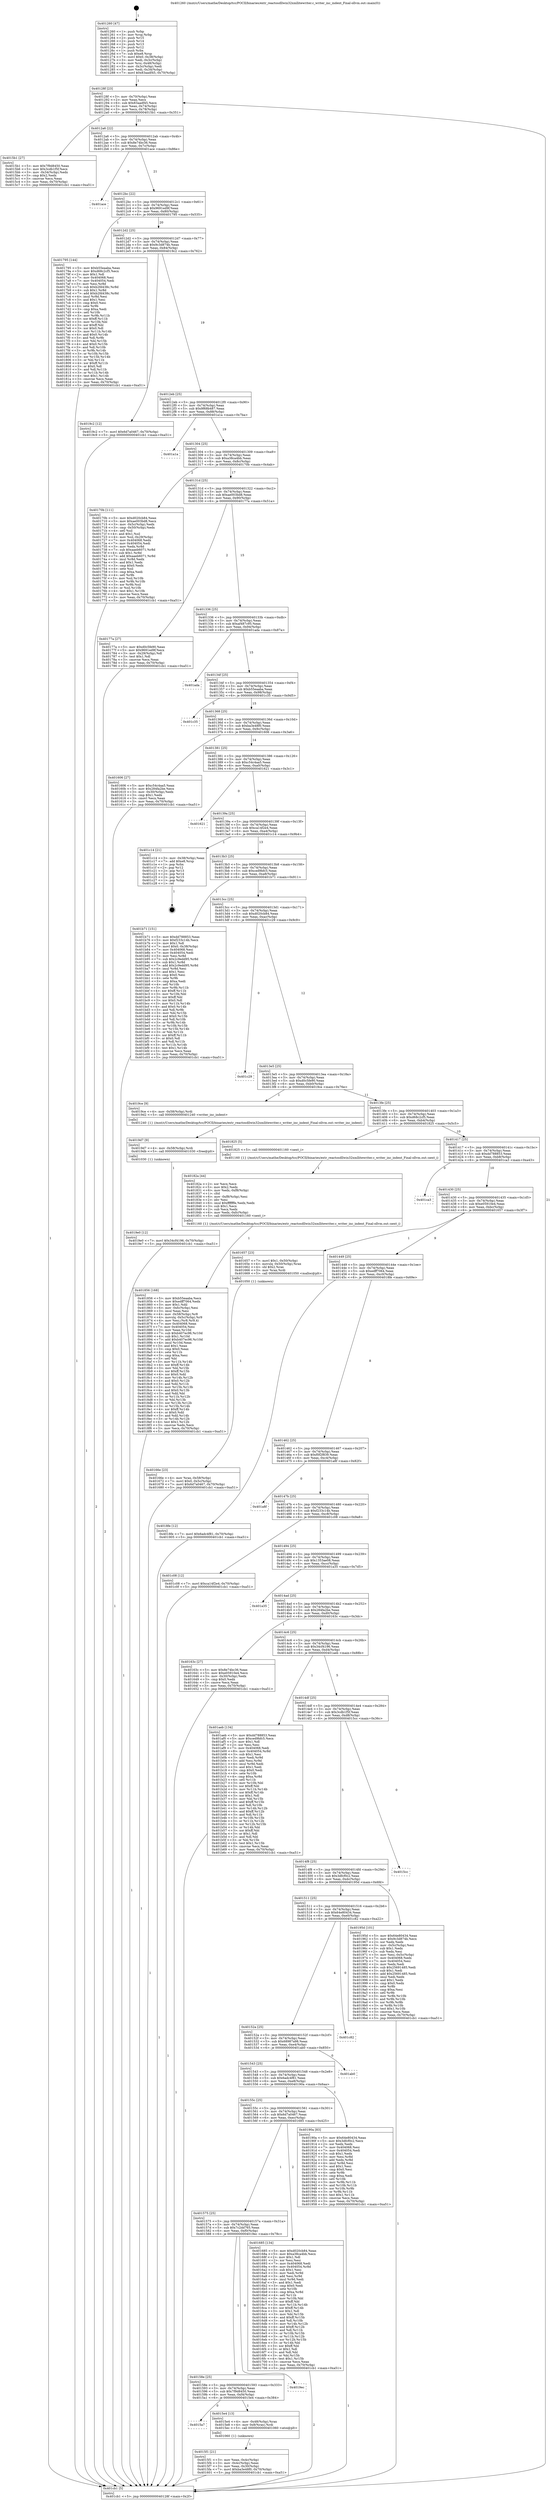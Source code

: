 digraph "0x401260" {
  label = "0x401260 (/mnt/c/Users/mathe/Desktop/tcc/POCII/binaries/extr_reactosdllwin32xmllitewriter.c_writer_inc_indent_Final-ollvm.out::main(0))"
  labelloc = "t"
  node[shape=record]

  Entry [label="",width=0.3,height=0.3,shape=circle,fillcolor=black,style=filled]
  "0x40128f" [label="{
     0x40128f [23]\l
     | [instrs]\l
     &nbsp;&nbsp;0x40128f \<+3\>: mov -0x70(%rbp),%eax\l
     &nbsp;&nbsp;0x401292 \<+2\>: mov %eax,%ecx\l
     &nbsp;&nbsp;0x401294 \<+6\>: sub $0x83aadf45,%ecx\l
     &nbsp;&nbsp;0x40129a \<+3\>: mov %eax,-0x74(%rbp)\l
     &nbsp;&nbsp;0x40129d \<+3\>: mov %ecx,-0x78(%rbp)\l
     &nbsp;&nbsp;0x4012a0 \<+6\>: je 00000000004015b1 \<main+0x351\>\l
  }"]
  "0x4015b1" [label="{
     0x4015b1 [27]\l
     | [instrs]\l
     &nbsp;&nbsp;0x4015b1 \<+5\>: mov $0x7f9d8450,%eax\l
     &nbsp;&nbsp;0x4015b6 \<+5\>: mov $0x3cdb1f5f,%ecx\l
     &nbsp;&nbsp;0x4015bb \<+3\>: mov -0x34(%rbp),%edx\l
     &nbsp;&nbsp;0x4015be \<+3\>: cmp $0x2,%edx\l
     &nbsp;&nbsp;0x4015c1 \<+3\>: cmovne %ecx,%eax\l
     &nbsp;&nbsp;0x4015c4 \<+3\>: mov %eax,-0x70(%rbp)\l
     &nbsp;&nbsp;0x4015c7 \<+5\>: jmp 0000000000401cb1 \<main+0xa51\>\l
  }"]
  "0x4012a6" [label="{
     0x4012a6 [22]\l
     | [instrs]\l
     &nbsp;&nbsp;0x4012a6 \<+5\>: jmp 00000000004012ab \<main+0x4b\>\l
     &nbsp;&nbsp;0x4012ab \<+3\>: mov -0x74(%rbp),%eax\l
     &nbsp;&nbsp;0x4012ae \<+5\>: sub $0x8e74bc36,%eax\l
     &nbsp;&nbsp;0x4012b3 \<+3\>: mov %eax,-0x7c(%rbp)\l
     &nbsp;&nbsp;0x4012b6 \<+6\>: je 0000000000401ace \<main+0x86e\>\l
  }"]
  "0x401cb1" [label="{
     0x401cb1 [5]\l
     | [instrs]\l
     &nbsp;&nbsp;0x401cb1 \<+5\>: jmp 000000000040128f \<main+0x2f\>\l
  }"]
  "0x401260" [label="{
     0x401260 [47]\l
     | [instrs]\l
     &nbsp;&nbsp;0x401260 \<+1\>: push %rbp\l
     &nbsp;&nbsp;0x401261 \<+3\>: mov %rsp,%rbp\l
     &nbsp;&nbsp;0x401264 \<+2\>: push %r15\l
     &nbsp;&nbsp;0x401266 \<+2\>: push %r14\l
     &nbsp;&nbsp;0x401268 \<+2\>: push %r13\l
     &nbsp;&nbsp;0x40126a \<+2\>: push %r12\l
     &nbsp;&nbsp;0x40126c \<+1\>: push %rbx\l
     &nbsp;&nbsp;0x40126d \<+7\>: sub $0xe8,%rsp\l
     &nbsp;&nbsp;0x401274 \<+7\>: movl $0x0,-0x38(%rbp)\l
     &nbsp;&nbsp;0x40127b \<+3\>: mov %edi,-0x3c(%rbp)\l
     &nbsp;&nbsp;0x40127e \<+4\>: mov %rsi,-0x48(%rbp)\l
     &nbsp;&nbsp;0x401282 \<+3\>: mov -0x3c(%rbp),%edi\l
     &nbsp;&nbsp;0x401285 \<+3\>: mov %edi,-0x34(%rbp)\l
     &nbsp;&nbsp;0x401288 \<+7\>: movl $0x83aadf45,-0x70(%rbp)\l
  }"]
  Exit [label="",width=0.3,height=0.3,shape=circle,fillcolor=black,style=filled,peripheries=2]
  "0x401ace" [label="{
     0x401ace\l
  }", style=dashed]
  "0x4012bc" [label="{
     0x4012bc [22]\l
     | [instrs]\l
     &nbsp;&nbsp;0x4012bc \<+5\>: jmp 00000000004012c1 \<main+0x61\>\l
     &nbsp;&nbsp;0x4012c1 \<+3\>: mov -0x74(%rbp),%eax\l
     &nbsp;&nbsp;0x4012c4 \<+5\>: sub $0x9691ed9f,%eax\l
     &nbsp;&nbsp;0x4012c9 \<+3\>: mov %eax,-0x80(%rbp)\l
     &nbsp;&nbsp;0x4012cc \<+6\>: je 0000000000401795 \<main+0x535\>\l
  }"]
  "0x4019e0" [label="{
     0x4019e0 [12]\l
     | [instrs]\l
     &nbsp;&nbsp;0x4019e0 \<+7\>: movl $0x34cf4196,-0x70(%rbp)\l
     &nbsp;&nbsp;0x4019e7 \<+5\>: jmp 0000000000401cb1 \<main+0xa51\>\l
  }"]
  "0x401795" [label="{
     0x401795 [144]\l
     | [instrs]\l
     &nbsp;&nbsp;0x401795 \<+5\>: mov $0xb55eaaba,%eax\l
     &nbsp;&nbsp;0x40179a \<+5\>: mov $0xd68c2cf5,%ecx\l
     &nbsp;&nbsp;0x40179f \<+2\>: mov $0x1,%dl\l
     &nbsp;&nbsp;0x4017a1 \<+7\>: mov 0x404068,%esi\l
     &nbsp;&nbsp;0x4017a8 \<+7\>: mov 0x404054,%edi\l
     &nbsp;&nbsp;0x4017af \<+3\>: mov %esi,%r8d\l
     &nbsp;&nbsp;0x4017b2 \<+7\>: sub $0xb2fd438c,%r8d\l
     &nbsp;&nbsp;0x4017b9 \<+4\>: sub $0x1,%r8d\l
     &nbsp;&nbsp;0x4017bd \<+7\>: add $0xb2fd438c,%r8d\l
     &nbsp;&nbsp;0x4017c4 \<+4\>: imul %r8d,%esi\l
     &nbsp;&nbsp;0x4017c8 \<+3\>: and $0x1,%esi\l
     &nbsp;&nbsp;0x4017cb \<+3\>: cmp $0x0,%esi\l
     &nbsp;&nbsp;0x4017ce \<+4\>: sete %r9b\l
     &nbsp;&nbsp;0x4017d2 \<+3\>: cmp $0xa,%edi\l
     &nbsp;&nbsp;0x4017d5 \<+4\>: setl %r10b\l
     &nbsp;&nbsp;0x4017d9 \<+3\>: mov %r9b,%r11b\l
     &nbsp;&nbsp;0x4017dc \<+4\>: xor $0xff,%r11b\l
     &nbsp;&nbsp;0x4017e0 \<+3\>: mov %r10b,%bl\l
     &nbsp;&nbsp;0x4017e3 \<+3\>: xor $0xff,%bl\l
     &nbsp;&nbsp;0x4017e6 \<+3\>: xor $0x0,%dl\l
     &nbsp;&nbsp;0x4017e9 \<+3\>: mov %r11b,%r14b\l
     &nbsp;&nbsp;0x4017ec \<+4\>: and $0x0,%r14b\l
     &nbsp;&nbsp;0x4017f0 \<+3\>: and %dl,%r9b\l
     &nbsp;&nbsp;0x4017f3 \<+3\>: mov %bl,%r15b\l
     &nbsp;&nbsp;0x4017f6 \<+4\>: and $0x0,%r15b\l
     &nbsp;&nbsp;0x4017fa \<+3\>: and %dl,%r10b\l
     &nbsp;&nbsp;0x4017fd \<+3\>: or %r9b,%r14b\l
     &nbsp;&nbsp;0x401800 \<+3\>: or %r10b,%r15b\l
     &nbsp;&nbsp;0x401803 \<+3\>: xor %r15b,%r14b\l
     &nbsp;&nbsp;0x401806 \<+3\>: or %bl,%r11b\l
     &nbsp;&nbsp;0x401809 \<+4\>: xor $0xff,%r11b\l
     &nbsp;&nbsp;0x40180d \<+3\>: or $0x0,%dl\l
     &nbsp;&nbsp;0x401810 \<+3\>: and %dl,%r11b\l
     &nbsp;&nbsp;0x401813 \<+3\>: or %r11b,%r14b\l
     &nbsp;&nbsp;0x401816 \<+4\>: test $0x1,%r14b\l
     &nbsp;&nbsp;0x40181a \<+3\>: cmovne %ecx,%eax\l
     &nbsp;&nbsp;0x40181d \<+3\>: mov %eax,-0x70(%rbp)\l
     &nbsp;&nbsp;0x401820 \<+5\>: jmp 0000000000401cb1 \<main+0xa51\>\l
  }"]
  "0x4012d2" [label="{
     0x4012d2 [25]\l
     | [instrs]\l
     &nbsp;&nbsp;0x4012d2 \<+5\>: jmp 00000000004012d7 \<main+0x77\>\l
     &nbsp;&nbsp;0x4012d7 \<+3\>: mov -0x74(%rbp),%eax\l
     &nbsp;&nbsp;0x4012da \<+5\>: sub $0x9c3d874b,%eax\l
     &nbsp;&nbsp;0x4012df \<+6\>: mov %eax,-0x84(%rbp)\l
     &nbsp;&nbsp;0x4012e5 \<+6\>: je 00000000004019c2 \<main+0x762\>\l
  }"]
  "0x4019d7" [label="{
     0x4019d7 [9]\l
     | [instrs]\l
     &nbsp;&nbsp;0x4019d7 \<+4\>: mov -0x58(%rbp),%rdi\l
     &nbsp;&nbsp;0x4019db \<+5\>: call 0000000000401030 \<free@plt\>\l
     | [calls]\l
     &nbsp;&nbsp;0x401030 \{1\} (unknown)\l
  }"]
  "0x4019c2" [label="{
     0x4019c2 [12]\l
     | [instrs]\l
     &nbsp;&nbsp;0x4019c2 \<+7\>: movl $0x6d7a0467,-0x70(%rbp)\l
     &nbsp;&nbsp;0x4019c9 \<+5\>: jmp 0000000000401cb1 \<main+0xa51\>\l
  }"]
  "0x4012eb" [label="{
     0x4012eb [25]\l
     | [instrs]\l
     &nbsp;&nbsp;0x4012eb \<+5\>: jmp 00000000004012f0 \<main+0x90\>\l
     &nbsp;&nbsp;0x4012f0 \<+3\>: mov -0x74(%rbp),%eax\l
     &nbsp;&nbsp;0x4012f3 \<+5\>: sub $0x9f68b487,%eax\l
     &nbsp;&nbsp;0x4012f8 \<+6\>: mov %eax,-0x88(%rbp)\l
     &nbsp;&nbsp;0x4012fe \<+6\>: je 0000000000401a1a \<main+0x7ba\>\l
  }"]
  "0x401856" [label="{
     0x401856 [168]\l
     | [instrs]\l
     &nbsp;&nbsp;0x401856 \<+5\>: mov $0xb55eaaba,%ecx\l
     &nbsp;&nbsp;0x40185b \<+5\>: mov $0xedff7064,%edx\l
     &nbsp;&nbsp;0x401860 \<+3\>: mov $0x1,%dil\l
     &nbsp;&nbsp;0x401863 \<+6\>: mov -0xfc(%rbp),%esi\l
     &nbsp;&nbsp;0x401869 \<+3\>: imul %eax,%esi\l
     &nbsp;&nbsp;0x40186c \<+4\>: mov -0x58(%rbp),%r8\l
     &nbsp;&nbsp;0x401870 \<+4\>: movslq -0x5c(%rbp),%r9\l
     &nbsp;&nbsp;0x401874 \<+4\>: mov %esi,(%r8,%r9,4)\l
     &nbsp;&nbsp;0x401878 \<+7\>: mov 0x404068,%eax\l
     &nbsp;&nbsp;0x40187f \<+7\>: mov 0x404054,%esi\l
     &nbsp;&nbsp;0x401886 \<+3\>: mov %eax,%r10d\l
     &nbsp;&nbsp;0x401889 \<+7\>: sub $0xb407ec96,%r10d\l
     &nbsp;&nbsp;0x401890 \<+4\>: sub $0x1,%r10d\l
     &nbsp;&nbsp;0x401894 \<+7\>: add $0xb407ec96,%r10d\l
     &nbsp;&nbsp;0x40189b \<+4\>: imul %r10d,%eax\l
     &nbsp;&nbsp;0x40189f \<+3\>: and $0x1,%eax\l
     &nbsp;&nbsp;0x4018a2 \<+3\>: cmp $0x0,%eax\l
     &nbsp;&nbsp;0x4018a5 \<+4\>: sete %r11b\l
     &nbsp;&nbsp;0x4018a9 \<+3\>: cmp $0xa,%esi\l
     &nbsp;&nbsp;0x4018ac \<+3\>: setl %bl\l
     &nbsp;&nbsp;0x4018af \<+3\>: mov %r11b,%r14b\l
     &nbsp;&nbsp;0x4018b2 \<+4\>: xor $0xff,%r14b\l
     &nbsp;&nbsp;0x4018b6 \<+3\>: mov %bl,%r15b\l
     &nbsp;&nbsp;0x4018b9 \<+4\>: xor $0xff,%r15b\l
     &nbsp;&nbsp;0x4018bd \<+4\>: xor $0x0,%dil\l
     &nbsp;&nbsp;0x4018c1 \<+3\>: mov %r14b,%r12b\l
     &nbsp;&nbsp;0x4018c4 \<+4\>: and $0x0,%r12b\l
     &nbsp;&nbsp;0x4018c8 \<+3\>: and %dil,%r11b\l
     &nbsp;&nbsp;0x4018cb \<+3\>: mov %r15b,%r13b\l
     &nbsp;&nbsp;0x4018ce \<+4\>: and $0x0,%r13b\l
     &nbsp;&nbsp;0x4018d2 \<+3\>: and %dil,%bl\l
     &nbsp;&nbsp;0x4018d5 \<+3\>: or %r11b,%r12b\l
     &nbsp;&nbsp;0x4018d8 \<+3\>: or %bl,%r13b\l
     &nbsp;&nbsp;0x4018db \<+3\>: xor %r13b,%r12b\l
     &nbsp;&nbsp;0x4018de \<+3\>: or %r15b,%r14b\l
     &nbsp;&nbsp;0x4018e1 \<+4\>: xor $0xff,%r14b\l
     &nbsp;&nbsp;0x4018e5 \<+4\>: or $0x0,%dil\l
     &nbsp;&nbsp;0x4018e9 \<+3\>: and %dil,%r14b\l
     &nbsp;&nbsp;0x4018ec \<+3\>: or %r14b,%r12b\l
     &nbsp;&nbsp;0x4018ef \<+4\>: test $0x1,%r12b\l
     &nbsp;&nbsp;0x4018f3 \<+3\>: cmovne %edx,%ecx\l
     &nbsp;&nbsp;0x4018f6 \<+3\>: mov %ecx,-0x70(%rbp)\l
     &nbsp;&nbsp;0x4018f9 \<+5\>: jmp 0000000000401cb1 \<main+0xa51\>\l
  }"]
  "0x401a1a" [label="{
     0x401a1a\l
  }", style=dashed]
  "0x401304" [label="{
     0x401304 [25]\l
     | [instrs]\l
     &nbsp;&nbsp;0x401304 \<+5\>: jmp 0000000000401309 \<main+0xa9\>\l
     &nbsp;&nbsp;0x401309 \<+3\>: mov -0x74(%rbp),%eax\l
     &nbsp;&nbsp;0x40130c \<+5\>: sub $0xa38ca4bb,%eax\l
     &nbsp;&nbsp;0x401311 \<+6\>: mov %eax,-0x8c(%rbp)\l
     &nbsp;&nbsp;0x401317 \<+6\>: je 000000000040170b \<main+0x4ab\>\l
  }"]
  "0x40182a" [label="{
     0x40182a [44]\l
     | [instrs]\l
     &nbsp;&nbsp;0x40182a \<+2\>: xor %ecx,%ecx\l
     &nbsp;&nbsp;0x40182c \<+5\>: mov $0x2,%edx\l
     &nbsp;&nbsp;0x401831 \<+6\>: mov %edx,-0xf8(%rbp)\l
     &nbsp;&nbsp;0x401837 \<+1\>: cltd\l
     &nbsp;&nbsp;0x401838 \<+6\>: mov -0xf8(%rbp),%esi\l
     &nbsp;&nbsp;0x40183e \<+2\>: idiv %esi\l
     &nbsp;&nbsp;0x401840 \<+6\>: imul $0xfffffffe,%edx,%edx\l
     &nbsp;&nbsp;0x401846 \<+3\>: sub $0x1,%ecx\l
     &nbsp;&nbsp;0x401849 \<+2\>: sub %ecx,%edx\l
     &nbsp;&nbsp;0x40184b \<+6\>: mov %edx,-0xfc(%rbp)\l
     &nbsp;&nbsp;0x401851 \<+5\>: call 0000000000401160 \<next_i\>\l
     | [calls]\l
     &nbsp;&nbsp;0x401160 \{1\} (/mnt/c/Users/mathe/Desktop/tcc/POCII/binaries/extr_reactosdllwin32xmllitewriter.c_writer_inc_indent_Final-ollvm.out::next_i)\l
  }"]
  "0x40170b" [label="{
     0x40170b [111]\l
     | [instrs]\l
     &nbsp;&nbsp;0x40170b \<+5\>: mov $0xd020cb84,%eax\l
     &nbsp;&nbsp;0x401710 \<+5\>: mov $0xae003bd8,%ecx\l
     &nbsp;&nbsp;0x401715 \<+3\>: mov -0x5c(%rbp),%edx\l
     &nbsp;&nbsp;0x401718 \<+3\>: cmp -0x50(%rbp),%edx\l
     &nbsp;&nbsp;0x40171b \<+4\>: setl %sil\l
     &nbsp;&nbsp;0x40171f \<+4\>: and $0x1,%sil\l
     &nbsp;&nbsp;0x401723 \<+4\>: mov %sil,-0x29(%rbp)\l
     &nbsp;&nbsp;0x401727 \<+7\>: mov 0x404068,%edx\l
     &nbsp;&nbsp;0x40172e \<+7\>: mov 0x404054,%edi\l
     &nbsp;&nbsp;0x401735 \<+3\>: mov %edx,%r8d\l
     &nbsp;&nbsp;0x401738 \<+7\>: sub $0xaaeb6071,%r8d\l
     &nbsp;&nbsp;0x40173f \<+4\>: sub $0x1,%r8d\l
     &nbsp;&nbsp;0x401743 \<+7\>: add $0xaaeb6071,%r8d\l
     &nbsp;&nbsp;0x40174a \<+4\>: imul %r8d,%edx\l
     &nbsp;&nbsp;0x40174e \<+3\>: and $0x1,%edx\l
     &nbsp;&nbsp;0x401751 \<+3\>: cmp $0x0,%edx\l
     &nbsp;&nbsp;0x401754 \<+4\>: sete %sil\l
     &nbsp;&nbsp;0x401758 \<+3\>: cmp $0xa,%edi\l
     &nbsp;&nbsp;0x40175b \<+4\>: setl %r9b\l
     &nbsp;&nbsp;0x40175f \<+3\>: mov %sil,%r10b\l
     &nbsp;&nbsp;0x401762 \<+3\>: and %r9b,%r10b\l
     &nbsp;&nbsp;0x401765 \<+3\>: xor %r9b,%sil\l
     &nbsp;&nbsp;0x401768 \<+3\>: or %sil,%r10b\l
     &nbsp;&nbsp;0x40176b \<+4\>: test $0x1,%r10b\l
     &nbsp;&nbsp;0x40176f \<+3\>: cmovne %ecx,%eax\l
     &nbsp;&nbsp;0x401772 \<+3\>: mov %eax,-0x70(%rbp)\l
     &nbsp;&nbsp;0x401775 \<+5\>: jmp 0000000000401cb1 \<main+0xa51\>\l
  }"]
  "0x40131d" [label="{
     0x40131d [25]\l
     | [instrs]\l
     &nbsp;&nbsp;0x40131d \<+5\>: jmp 0000000000401322 \<main+0xc2\>\l
     &nbsp;&nbsp;0x401322 \<+3\>: mov -0x74(%rbp),%eax\l
     &nbsp;&nbsp;0x401325 \<+5\>: sub $0xae003bd8,%eax\l
     &nbsp;&nbsp;0x40132a \<+6\>: mov %eax,-0x90(%rbp)\l
     &nbsp;&nbsp;0x401330 \<+6\>: je 000000000040177a \<main+0x51a\>\l
  }"]
  "0x40166e" [label="{
     0x40166e [23]\l
     | [instrs]\l
     &nbsp;&nbsp;0x40166e \<+4\>: mov %rax,-0x58(%rbp)\l
     &nbsp;&nbsp;0x401672 \<+7\>: movl $0x0,-0x5c(%rbp)\l
     &nbsp;&nbsp;0x401679 \<+7\>: movl $0x6d7a0467,-0x70(%rbp)\l
     &nbsp;&nbsp;0x401680 \<+5\>: jmp 0000000000401cb1 \<main+0xa51\>\l
  }"]
  "0x40177a" [label="{
     0x40177a [27]\l
     | [instrs]\l
     &nbsp;&nbsp;0x40177a \<+5\>: mov $0xd0c5fe90,%eax\l
     &nbsp;&nbsp;0x40177f \<+5\>: mov $0x9691ed9f,%ecx\l
     &nbsp;&nbsp;0x401784 \<+3\>: mov -0x29(%rbp),%dl\l
     &nbsp;&nbsp;0x401787 \<+3\>: test $0x1,%dl\l
     &nbsp;&nbsp;0x40178a \<+3\>: cmovne %ecx,%eax\l
     &nbsp;&nbsp;0x40178d \<+3\>: mov %eax,-0x70(%rbp)\l
     &nbsp;&nbsp;0x401790 \<+5\>: jmp 0000000000401cb1 \<main+0xa51\>\l
  }"]
  "0x401336" [label="{
     0x401336 [25]\l
     | [instrs]\l
     &nbsp;&nbsp;0x401336 \<+5\>: jmp 000000000040133b \<main+0xdb\>\l
     &nbsp;&nbsp;0x40133b \<+3\>: mov -0x74(%rbp),%eax\l
     &nbsp;&nbsp;0x40133e \<+5\>: sub $0xaf487c95,%eax\l
     &nbsp;&nbsp;0x401343 \<+6\>: mov %eax,-0x94(%rbp)\l
     &nbsp;&nbsp;0x401349 \<+6\>: je 0000000000401ada \<main+0x87a\>\l
  }"]
  "0x4015f1" [label="{
     0x4015f1 [21]\l
     | [instrs]\l
     &nbsp;&nbsp;0x4015f1 \<+3\>: mov %eax,-0x4c(%rbp)\l
     &nbsp;&nbsp;0x4015f4 \<+3\>: mov -0x4c(%rbp),%eax\l
     &nbsp;&nbsp;0x4015f7 \<+3\>: mov %eax,-0x30(%rbp)\l
     &nbsp;&nbsp;0x4015fa \<+7\>: movl $0xba3e48f0,-0x70(%rbp)\l
     &nbsp;&nbsp;0x401601 \<+5\>: jmp 0000000000401cb1 \<main+0xa51\>\l
  }"]
  "0x401ada" [label="{
     0x401ada\l
  }", style=dashed]
  "0x40134f" [label="{
     0x40134f [25]\l
     | [instrs]\l
     &nbsp;&nbsp;0x40134f \<+5\>: jmp 0000000000401354 \<main+0xf4\>\l
     &nbsp;&nbsp;0x401354 \<+3\>: mov -0x74(%rbp),%eax\l
     &nbsp;&nbsp;0x401357 \<+5\>: sub $0xb55eaaba,%eax\l
     &nbsp;&nbsp;0x40135c \<+6\>: mov %eax,-0x98(%rbp)\l
     &nbsp;&nbsp;0x401362 \<+6\>: je 0000000000401c35 \<main+0x9d5\>\l
  }"]
  "0x4015a7" [label="{
     0x4015a7\l
  }", style=dashed]
  "0x401c35" [label="{
     0x401c35\l
  }", style=dashed]
  "0x401368" [label="{
     0x401368 [25]\l
     | [instrs]\l
     &nbsp;&nbsp;0x401368 \<+5\>: jmp 000000000040136d \<main+0x10d\>\l
     &nbsp;&nbsp;0x40136d \<+3\>: mov -0x74(%rbp),%eax\l
     &nbsp;&nbsp;0x401370 \<+5\>: sub $0xba3e48f0,%eax\l
     &nbsp;&nbsp;0x401375 \<+6\>: mov %eax,-0x9c(%rbp)\l
     &nbsp;&nbsp;0x40137b \<+6\>: je 0000000000401606 \<main+0x3a6\>\l
  }"]
  "0x4015e4" [label="{
     0x4015e4 [13]\l
     | [instrs]\l
     &nbsp;&nbsp;0x4015e4 \<+4\>: mov -0x48(%rbp),%rax\l
     &nbsp;&nbsp;0x4015e8 \<+4\>: mov 0x8(%rax),%rdi\l
     &nbsp;&nbsp;0x4015ec \<+5\>: call 0000000000401060 \<atoi@plt\>\l
     | [calls]\l
     &nbsp;&nbsp;0x401060 \{1\} (unknown)\l
  }"]
  "0x401606" [label="{
     0x401606 [27]\l
     | [instrs]\l
     &nbsp;&nbsp;0x401606 \<+5\>: mov $0xc54c4aa5,%eax\l
     &nbsp;&nbsp;0x40160b \<+5\>: mov $0x284fa2be,%ecx\l
     &nbsp;&nbsp;0x401610 \<+3\>: mov -0x30(%rbp),%edx\l
     &nbsp;&nbsp;0x401613 \<+3\>: cmp $0x1,%edx\l
     &nbsp;&nbsp;0x401616 \<+3\>: cmovl %ecx,%eax\l
     &nbsp;&nbsp;0x401619 \<+3\>: mov %eax,-0x70(%rbp)\l
     &nbsp;&nbsp;0x40161c \<+5\>: jmp 0000000000401cb1 \<main+0xa51\>\l
  }"]
  "0x401381" [label="{
     0x401381 [25]\l
     | [instrs]\l
     &nbsp;&nbsp;0x401381 \<+5\>: jmp 0000000000401386 \<main+0x126\>\l
     &nbsp;&nbsp;0x401386 \<+3\>: mov -0x74(%rbp),%eax\l
     &nbsp;&nbsp;0x401389 \<+5\>: sub $0xc54c4aa5,%eax\l
     &nbsp;&nbsp;0x40138e \<+6\>: mov %eax,-0xa0(%rbp)\l
     &nbsp;&nbsp;0x401394 \<+6\>: je 0000000000401621 \<main+0x3c1\>\l
  }"]
  "0x40158e" [label="{
     0x40158e [25]\l
     | [instrs]\l
     &nbsp;&nbsp;0x40158e \<+5\>: jmp 0000000000401593 \<main+0x333\>\l
     &nbsp;&nbsp;0x401593 \<+3\>: mov -0x74(%rbp),%eax\l
     &nbsp;&nbsp;0x401596 \<+5\>: sub $0x7f9d8450,%eax\l
     &nbsp;&nbsp;0x40159b \<+6\>: mov %eax,-0xf4(%rbp)\l
     &nbsp;&nbsp;0x4015a1 \<+6\>: je 00000000004015e4 \<main+0x384\>\l
  }"]
  "0x401621" [label="{
     0x401621\l
  }", style=dashed]
  "0x40139a" [label="{
     0x40139a [25]\l
     | [instrs]\l
     &nbsp;&nbsp;0x40139a \<+5\>: jmp 000000000040139f \<main+0x13f\>\l
     &nbsp;&nbsp;0x40139f \<+3\>: mov -0x74(%rbp),%eax\l
     &nbsp;&nbsp;0x4013a2 \<+5\>: sub $0xca14f2e4,%eax\l
     &nbsp;&nbsp;0x4013a7 \<+6\>: mov %eax,-0xa4(%rbp)\l
     &nbsp;&nbsp;0x4013ad \<+6\>: je 0000000000401c14 \<main+0x9b4\>\l
  }"]
  "0x4019ec" [label="{
     0x4019ec\l
  }", style=dashed]
  "0x401c14" [label="{
     0x401c14 [21]\l
     | [instrs]\l
     &nbsp;&nbsp;0x401c14 \<+3\>: mov -0x38(%rbp),%eax\l
     &nbsp;&nbsp;0x401c17 \<+7\>: add $0xe8,%rsp\l
     &nbsp;&nbsp;0x401c1e \<+1\>: pop %rbx\l
     &nbsp;&nbsp;0x401c1f \<+2\>: pop %r12\l
     &nbsp;&nbsp;0x401c21 \<+2\>: pop %r13\l
     &nbsp;&nbsp;0x401c23 \<+2\>: pop %r14\l
     &nbsp;&nbsp;0x401c25 \<+2\>: pop %r15\l
     &nbsp;&nbsp;0x401c27 \<+1\>: pop %rbp\l
     &nbsp;&nbsp;0x401c28 \<+1\>: ret\l
  }"]
  "0x4013b3" [label="{
     0x4013b3 [25]\l
     | [instrs]\l
     &nbsp;&nbsp;0x4013b3 \<+5\>: jmp 00000000004013b8 \<main+0x158\>\l
     &nbsp;&nbsp;0x4013b8 \<+3\>: mov -0x74(%rbp),%eax\l
     &nbsp;&nbsp;0x4013bb \<+5\>: sub $0xced9bfc5,%eax\l
     &nbsp;&nbsp;0x4013c0 \<+6\>: mov %eax,-0xa8(%rbp)\l
     &nbsp;&nbsp;0x4013c6 \<+6\>: je 0000000000401b71 \<main+0x911\>\l
  }"]
  "0x401575" [label="{
     0x401575 [25]\l
     | [instrs]\l
     &nbsp;&nbsp;0x401575 \<+5\>: jmp 000000000040157a \<main+0x31a\>\l
     &nbsp;&nbsp;0x40157a \<+3\>: mov -0x74(%rbp),%eax\l
     &nbsp;&nbsp;0x40157d \<+5\>: sub $0x7c2dd765,%eax\l
     &nbsp;&nbsp;0x401582 \<+6\>: mov %eax,-0xf0(%rbp)\l
     &nbsp;&nbsp;0x401588 \<+6\>: je 00000000004019ec \<main+0x78c\>\l
  }"]
  "0x401b71" [label="{
     0x401b71 [151]\l
     | [instrs]\l
     &nbsp;&nbsp;0x401b71 \<+5\>: mov $0xdd788853,%eax\l
     &nbsp;&nbsp;0x401b76 \<+5\>: mov $0xf233c14b,%ecx\l
     &nbsp;&nbsp;0x401b7b \<+2\>: mov $0x1,%dl\l
     &nbsp;&nbsp;0x401b7d \<+7\>: movl $0x0,-0x38(%rbp)\l
     &nbsp;&nbsp;0x401b84 \<+7\>: mov 0x404068,%esi\l
     &nbsp;&nbsp;0x401b8b \<+7\>: mov 0x404054,%edi\l
     &nbsp;&nbsp;0x401b92 \<+3\>: mov %esi,%r8d\l
     &nbsp;&nbsp;0x401b95 \<+7\>: sub $0x2c9edd95,%r8d\l
     &nbsp;&nbsp;0x401b9c \<+4\>: sub $0x1,%r8d\l
     &nbsp;&nbsp;0x401ba0 \<+7\>: add $0x2c9edd95,%r8d\l
     &nbsp;&nbsp;0x401ba7 \<+4\>: imul %r8d,%esi\l
     &nbsp;&nbsp;0x401bab \<+3\>: and $0x1,%esi\l
     &nbsp;&nbsp;0x401bae \<+3\>: cmp $0x0,%esi\l
     &nbsp;&nbsp;0x401bb1 \<+4\>: sete %r9b\l
     &nbsp;&nbsp;0x401bb5 \<+3\>: cmp $0xa,%edi\l
     &nbsp;&nbsp;0x401bb8 \<+4\>: setl %r10b\l
     &nbsp;&nbsp;0x401bbc \<+3\>: mov %r9b,%r11b\l
     &nbsp;&nbsp;0x401bbf \<+4\>: xor $0xff,%r11b\l
     &nbsp;&nbsp;0x401bc3 \<+3\>: mov %r10b,%bl\l
     &nbsp;&nbsp;0x401bc6 \<+3\>: xor $0xff,%bl\l
     &nbsp;&nbsp;0x401bc9 \<+3\>: xor $0x0,%dl\l
     &nbsp;&nbsp;0x401bcc \<+3\>: mov %r11b,%r14b\l
     &nbsp;&nbsp;0x401bcf \<+4\>: and $0x0,%r14b\l
     &nbsp;&nbsp;0x401bd3 \<+3\>: and %dl,%r9b\l
     &nbsp;&nbsp;0x401bd6 \<+3\>: mov %bl,%r15b\l
     &nbsp;&nbsp;0x401bd9 \<+4\>: and $0x0,%r15b\l
     &nbsp;&nbsp;0x401bdd \<+3\>: and %dl,%r10b\l
     &nbsp;&nbsp;0x401be0 \<+3\>: or %r9b,%r14b\l
     &nbsp;&nbsp;0x401be3 \<+3\>: or %r10b,%r15b\l
     &nbsp;&nbsp;0x401be6 \<+3\>: xor %r15b,%r14b\l
     &nbsp;&nbsp;0x401be9 \<+3\>: or %bl,%r11b\l
     &nbsp;&nbsp;0x401bec \<+4\>: xor $0xff,%r11b\l
     &nbsp;&nbsp;0x401bf0 \<+3\>: or $0x0,%dl\l
     &nbsp;&nbsp;0x401bf3 \<+3\>: and %dl,%r11b\l
     &nbsp;&nbsp;0x401bf6 \<+3\>: or %r11b,%r14b\l
     &nbsp;&nbsp;0x401bf9 \<+4\>: test $0x1,%r14b\l
     &nbsp;&nbsp;0x401bfd \<+3\>: cmovne %ecx,%eax\l
     &nbsp;&nbsp;0x401c00 \<+3\>: mov %eax,-0x70(%rbp)\l
     &nbsp;&nbsp;0x401c03 \<+5\>: jmp 0000000000401cb1 \<main+0xa51\>\l
  }"]
  "0x4013cc" [label="{
     0x4013cc [25]\l
     | [instrs]\l
     &nbsp;&nbsp;0x4013cc \<+5\>: jmp 00000000004013d1 \<main+0x171\>\l
     &nbsp;&nbsp;0x4013d1 \<+3\>: mov -0x74(%rbp),%eax\l
     &nbsp;&nbsp;0x4013d4 \<+5\>: sub $0xd020cb84,%eax\l
     &nbsp;&nbsp;0x4013d9 \<+6\>: mov %eax,-0xac(%rbp)\l
     &nbsp;&nbsp;0x4013df \<+6\>: je 0000000000401c29 \<main+0x9c9\>\l
  }"]
  "0x401685" [label="{
     0x401685 [134]\l
     | [instrs]\l
     &nbsp;&nbsp;0x401685 \<+5\>: mov $0xd020cb84,%eax\l
     &nbsp;&nbsp;0x40168a \<+5\>: mov $0xa38ca4bb,%ecx\l
     &nbsp;&nbsp;0x40168f \<+2\>: mov $0x1,%dl\l
     &nbsp;&nbsp;0x401691 \<+2\>: xor %esi,%esi\l
     &nbsp;&nbsp;0x401693 \<+7\>: mov 0x404068,%edi\l
     &nbsp;&nbsp;0x40169a \<+8\>: mov 0x404054,%r8d\l
     &nbsp;&nbsp;0x4016a2 \<+3\>: sub $0x1,%esi\l
     &nbsp;&nbsp;0x4016a5 \<+3\>: mov %edi,%r9d\l
     &nbsp;&nbsp;0x4016a8 \<+3\>: add %esi,%r9d\l
     &nbsp;&nbsp;0x4016ab \<+4\>: imul %r9d,%edi\l
     &nbsp;&nbsp;0x4016af \<+3\>: and $0x1,%edi\l
     &nbsp;&nbsp;0x4016b2 \<+3\>: cmp $0x0,%edi\l
     &nbsp;&nbsp;0x4016b5 \<+4\>: sete %r10b\l
     &nbsp;&nbsp;0x4016b9 \<+4\>: cmp $0xa,%r8d\l
     &nbsp;&nbsp;0x4016bd \<+4\>: setl %r11b\l
     &nbsp;&nbsp;0x4016c1 \<+3\>: mov %r10b,%bl\l
     &nbsp;&nbsp;0x4016c4 \<+3\>: xor $0xff,%bl\l
     &nbsp;&nbsp;0x4016c7 \<+3\>: mov %r11b,%r14b\l
     &nbsp;&nbsp;0x4016ca \<+4\>: xor $0xff,%r14b\l
     &nbsp;&nbsp;0x4016ce \<+3\>: xor $0x1,%dl\l
     &nbsp;&nbsp;0x4016d1 \<+3\>: mov %bl,%r15b\l
     &nbsp;&nbsp;0x4016d4 \<+4\>: and $0xff,%r15b\l
     &nbsp;&nbsp;0x4016d8 \<+3\>: and %dl,%r10b\l
     &nbsp;&nbsp;0x4016db \<+3\>: mov %r14b,%r12b\l
     &nbsp;&nbsp;0x4016de \<+4\>: and $0xff,%r12b\l
     &nbsp;&nbsp;0x4016e2 \<+3\>: and %dl,%r11b\l
     &nbsp;&nbsp;0x4016e5 \<+3\>: or %r10b,%r15b\l
     &nbsp;&nbsp;0x4016e8 \<+3\>: or %r11b,%r12b\l
     &nbsp;&nbsp;0x4016eb \<+3\>: xor %r12b,%r15b\l
     &nbsp;&nbsp;0x4016ee \<+3\>: or %r14b,%bl\l
     &nbsp;&nbsp;0x4016f1 \<+3\>: xor $0xff,%bl\l
     &nbsp;&nbsp;0x4016f4 \<+3\>: or $0x1,%dl\l
     &nbsp;&nbsp;0x4016f7 \<+2\>: and %dl,%bl\l
     &nbsp;&nbsp;0x4016f9 \<+3\>: or %bl,%r15b\l
     &nbsp;&nbsp;0x4016fc \<+4\>: test $0x1,%r15b\l
     &nbsp;&nbsp;0x401700 \<+3\>: cmovne %ecx,%eax\l
     &nbsp;&nbsp;0x401703 \<+3\>: mov %eax,-0x70(%rbp)\l
     &nbsp;&nbsp;0x401706 \<+5\>: jmp 0000000000401cb1 \<main+0xa51\>\l
  }"]
  "0x401c29" [label="{
     0x401c29\l
  }", style=dashed]
  "0x4013e5" [label="{
     0x4013e5 [25]\l
     | [instrs]\l
     &nbsp;&nbsp;0x4013e5 \<+5\>: jmp 00000000004013ea \<main+0x18a\>\l
     &nbsp;&nbsp;0x4013ea \<+3\>: mov -0x74(%rbp),%eax\l
     &nbsp;&nbsp;0x4013ed \<+5\>: sub $0xd0c5fe90,%eax\l
     &nbsp;&nbsp;0x4013f2 \<+6\>: mov %eax,-0xb0(%rbp)\l
     &nbsp;&nbsp;0x4013f8 \<+6\>: je 00000000004019ce \<main+0x76e\>\l
  }"]
  "0x40155c" [label="{
     0x40155c [25]\l
     | [instrs]\l
     &nbsp;&nbsp;0x40155c \<+5\>: jmp 0000000000401561 \<main+0x301\>\l
     &nbsp;&nbsp;0x401561 \<+3\>: mov -0x74(%rbp),%eax\l
     &nbsp;&nbsp;0x401564 \<+5\>: sub $0x6d7a0467,%eax\l
     &nbsp;&nbsp;0x401569 \<+6\>: mov %eax,-0xec(%rbp)\l
     &nbsp;&nbsp;0x40156f \<+6\>: je 0000000000401685 \<main+0x425\>\l
  }"]
  "0x4019ce" [label="{
     0x4019ce [9]\l
     | [instrs]\l
     &nbsp;&nbsp;0x4019ce \<+4\>: mov -0x58(%rbp),%rdi\l
     &nbsp;&nbsp;0x4019d2 \<+5\>: call 0000000000401240 \<writer_inc_indent\>\l
     | [calls]\l
     &nbsp;&nbsp;0x401240 \{1\} (/mnt/c/Users/mathe/Desktop/tcc/POCII/binaries/extr_reactosdllwin32xmllitewriter.c_writer_inc_indent_Final-ollvm.out::writer_inc_indent)\l
  }"]
  "0x4013fe" [label="{
     0x4013fe [25]\l
     | [instrs]\l
     &nbsp;&nbsp;0x4013fe \<+5\>: jmp 0000000000401403 \<main+0x1a3\>\l
     &nbsp;&nbsp;0x401403 \<+3\>: mov -0x74(%rbp),%eax\l
     &nbsp;&nbsp;0x401406 \<+5\>: sub $0xd68c2cf5,%eax\l
     &nbsp;&nbsp;0x40140b \<+6\>: mov %eax,-0xb4(%rbp)\l
     &nbsp;&nbsp;0x401411 \<+6\>: je 0000000000401825 \<main+0x5c5\>\l
  }"]
  "0x40190a" [label="{
     0x40190a [83]\l
     | [instrs]\l
     &nbsp;&nbsp;0x40190a \<+5\>: mov $0x64e80434,%eax\l
     &nbsp;&nbsp;0x40190f \<+5\>: mov $0x3dfcf0c2,%ecx\l
     &nbsp;&nbsp;0x401914 \<+2\>: xor %edx,%edx\l
     &nbsp;&nbsp;0x401916 \<+7\>: mov 0x404068,%esi\l
     &nbsp;&nbsp;0x40191d \<+7\>: mov 0x404054,%edi\l
     &nbsp;&nbsp;0x401924 \<+3\>: sub $0x1,%edx\l
     &nbsp;&nbsp;0x401927 \<+3\>: mov %esi,%r8d\l
     &nbsp;&nbsp;0x40192a \<+3\>: add %edx,%r8d\l
     &nbsp;&nbsp;0x40192d \<+4\>: imul %r8d,%esi\l
     &nbsp;&nbsp;0x401931 \<+3\>: and $0x1,%esi\l
     &nbsp;&nbsp;0x401934 \<+3\>: cmp $0x0,%esi\l
     &nbsp;&nbsp;0x401937 \<+4\>: sete %r9b\l
     &nbsp;&nbsp;0x40193b \<+3\>: cmp $0xa,%edi\l
     &nbsp;&nbsp;0x40193e \<+4\>: setl %r10b\l
     &nbsp;&nbsp;0x401942 \<+3\>: mov %r9b,%r11b\l
     &nbsp;&nbsp;0x401945 \<+3\>: and %r10b,%r11b\l
     &nbsp;&nbsp;0x401948 \<+3\>: xor %r10b,%r9b\l
     &nbsp;&nbsp;0x40194b \<+3\>: or %r9b,%r11b\l
     &nbsp;&nbsp;0x40194e \<+4\>: test $0x1,%r11b\l
     &nbsp;&nbsp;0x401952 \<+3\>: cmovne %ecx,%eax\l
     &nbsp;&nbsp;0x401955 \<+3\>: mov %eax,-0x70(%rbp)\l
     &nbsp;&nbsp;0x401958 \<+5\>: jmp 0000000000401cb1 \<main+0xa51\>\l
  }"]
  "0x401825" [label="{
     0x401825 [5]\l
     | [instrs]\l
     &nbsp;&nbsp;0x401825 \<+5\>: call 0000000000401160 \<next_i\>\l
     | [calls]\l
     &nbsp;&nbsp;0x401160 \{1\} (/mnt/c/Users/mathe/Desktop/tcc/POCII/binaries/extr_reactosdllwin32xmllitewriter.c_writer_inc_indent_Final-ollvm.out::next_i)\l
  }"]
  "0x401417" [label="{
     0x401417 [25]\l
     | [instrs]\l
     &nbsp;&nbsp;0x401417 \<+5\>: jmp 000000000040141c \<main+0x1bc\>\l
     &nbsp;&nbsp;0x40141c \<+3\>: mov -0x74(%rbp),%eax\l
     &nbsp;&nbsp;0x40141f \<+5\>: sub $0xdd788853,%eax\l
     &nbsp;&nbsp;0x401424 \<+6\>: mov %eax,-0xb8(%rbp)\l
     &nbsp;&nbsp;0x40142a \<+6\>: je 0000000000401ca3 \<main+0xa43\>\l
  }"]
  "0x401543" [label="{
     0x401543 [25]\l
     | [instrs]\l
     &nbsp;&nbsp;0x401543 \<+5\>: jmp 0000000000401548 \<main+0x2e8\>\l
     &nbsp;&nbsp;0x401548 \<+3\>: mov -0x74(%rbp),%eax\l
     &nbsp;&nbsp;0x40154b \<+5\>: sub $0x6adc4f81,%eax\l
     &nbsp;&nbsp;0x401550 \<+6\>: mov %eax,-0xe8(%rbp)\l
     &nbsp;&nbsp;0x401556 \<+6\>: je 000000000040190a \<main+0x6aa\>\l
  }"]
  "0x401ca3" [label="{
     0x401ca3\l
  }", style=dashed]
  "0x401430" [label="{
     0x401430 [25]\l
     | [instrs]\l
     &nbsp;&nbsp;0x401430 \<+5\>: jmp 0000000000401435 \<main+0x1d5\>\l
     &nbsp;&nbsp;0x401435 \<+3\>: mov -0x74(%rbp),%eax\l
     &nbsp;&nbsp;0x401438 \<+5\>: sub $0xe05910e4,%eax\l
     &nbsp;&nbsp;0x40143d \<+6\>: mov %eax,-0xbc(%rbp)\l
     &nbsp;&nbsp;0x401443 \<+6\>: je 0000000000401657 \<main+0x3f7\>\l
  }"]
  "0x401ab0" [label="{
     0x401ab0\l
  }", style=dashed]
  "0x401657" [label="{
     0x401657 [23]\l
     | [instrs]\l
     &nbsp;&nbsp;0x401657 \<+7\>: movl $0x1,-0x50(%rbp)\l
     &nbsp;&nbsp;0x40165e \<+4\>: movslq -0x50(%rbp),%rax\l
     &nbsp;&nbsp;0x401662 \<+4\>: shl $0x2,%rax\l
     &nbsp;&nbsp;0x401666 \<+3\>: mov %rax,%rdi\l
     &nbsp;&nbsp;0x401669 \<+5\>: call 0000000000401050 \<malloc@plt\>\l
     | [calls]\l
     &nbsp;&nbsp;0x401050 \{1\} (unknown)\l
  }"]
  "0x401449" [label="{
     0x401449 [25]\l
     | [instrs]\l
     &nbsp;&nbsp;0x401449 \<+5\>: jmp 000000000040144e \<main+0x1ee\>\l
     &nbsp;&nbsp;0x40144e \<+3\>: mov -0x74(%rbp),%eax\l
     &nbsp;&nbsp;0x401451 \<+5\>: sub $0xedff7064,%eax\l
     &nbsp;&nbsp;0x401456 \<+6\>: mov %eax,-0xc0(%rbp)\l
     &nbsp;&nbsp;0x40145c \<+6\>: je 00000000004018fe \<main+0x69e\>\l
  }"]
  "0x40152a" [label="{
     0x40152a [25]\l
     | [instrs]\l
     &nbsp;&nbsp;0x40152a \<+5\>: jmp 000000000040152f \<main+0x2cf\>\l
     &nbsp;&nbsp;0x40152f \<+3\>: mov -0x74(%rbp),%eax\l
     &nbsp;&nbsp;0x401532 \<+5\>: sub $0x68987a98,%eax\l
     &nbsp;&nbsp;0x401537 \<+6\>: mov %eax,-0xe4(%rbp)\l
     &nbsp;&nbsp;0x40153d \<+6\>: je 0000000000401ab0 \<main+0x850\>\l
  }"]
  "0x4018fe" [label="{
     0x4018fe [12]\l
     | [instrs]\l
     &nbsp;&nbsp;0x4018fe \<+7\>: movl $0x6adc4f81,-0x70(%rbp)\l
     &nbsp;&nbsp;0x401905 \<+5\>: jmp 0000000000401cb1 \<main+0xa51\>\l
  }"]
  "0x401462" [label="{
     0x401462 [25]\l
     | [instrs]\l
     &nbsp;&nbsp;0x401462 \<+5\>: jmp 0000000000401467 \<main+0x207\>\l
     &nbsp;&nbsp;0x401467 \<+3\>: mov -0x74(%rbp),%eax\l
     &nbsp;&nbsp;0x40146a \<+5\>: sub $0xf0f2f839,%eax\l
     &nbsp;&nbsp;0x40146f \<+6\>: mov %eax,-0xc4(%rbp)\l
     &nbsp;&nbsp;0x401475 \<+6\>: je 0000000000401a8f \<main+0x82f\>\l
  }"]
  "0x401c82" [label="{
     0x401c82\l
  }", style=dashed]
  "0x401a8f" [label="{
     0x401a8f\l
  }", style=dashed]
  "0x40147b" [label="{
     0x40147b [25]\l
     | [instrs]\l
     &nbsp;&nbsp;0x40147b \<+5\>: jmp 0000000000401480 \<main+0x220\>\l
     &nbsp;&nbsp;0x401480 \<+3\>: mov -0x74(%rbp),%eax\l
     &nbsp;&nbsp;0x401483 \<+5\>: sub $0xf233c14b,%eax\l
     &nbsp;&nbsp;0x401488 \<+6\>: mov %eax,-0xc8(%rbp)\l
     &nbsp;&nbsp;0x40148e \<+6\>: je 0000000000401c08 \<main+0x9a8\>\l
  }"]
  "0x401511" [label="{
     0x401511 [25]\l
     | [instrs]\l
     &nbsp;&nbsp;0x401511 \<+5\>: jmp 0000000000401516 \<main+0x2b6\>\l
     &nbsp;&nbsp;0x401516 \<+3\>: mov -0x74(%rbp),%eax\l
     &nbsp;&nbsp;0x401519 \<+5\>: sub $0x64e80434,%eax\l
     &nbsp;&nbsp;0x40151e \<+6\>: mov %eax,-0xe0(%rbp)\l
     &nbsp;&nbsp;0x401524 \<+6\>: je 0000000000401c82 \<main+0xa22\>\l
  }"]
  "0x401c08" [label="{
     0x401c08 [12]\l
     | [instrs]\l
     &nbsp;&nbsp;0x401c08 \<+7\>: movl $0xca14f2e4,-0x70(%rbp)\l
     &nbsp;&nbsp;0x401c0f \<+5\>: jmp 0000000000401cb1 \<main+0xa51\>\l
  }"]
  "0x401494" [label="{
     0x401494 [25]\l
     | [instrs]\l
     &nbsp;&nbsp;0x401494 \<+5\>: jmp 0000000000401499 \<main+0x239\>\l
     &nbsp;&nbsp;0x401499 \<+3\>: mov -0x74(%rbp),%eax\l
     &nbsp;&nbsp;0x40149c \<+5\>: sub $0x1353ae08,%eax\l
     &nbsp;&nbsp;0x4014a1 \<+6\>: mov %eax,-0xcc(%rbp)\l
     &nbsp;&nbsp;0x4014a7 \<+6\>: je 0000000000401a35 \<main+0x7d5\>\l
  }"]
  "0x40195d" [label="{
     0x40195d [101]\l
     | [instrs]\l
     &nbsp;&nbsp;0x40195d \<+5\>: mov $0x64e80434,%eax\l
     &nbsp;&nbsp;0x401962 \<+5\>: mov $0x9c3d874b,%ecx\l
     &nbsp;&nbsp;0x401967 \<+2\>: xor %edx,%edx\l
     &nbsp;&nbsp;0x401969 \<+3\>: mov -0x5c(%rbp),%esi\l
     &nbsp;&nbsp;0x40196c \<+3\>: sub $0x1,%edx\l
     &nbsp;&nbsp;0x40196f \<+2\>: sub %edx,%esi\l
     &nbsp;&nbsp;0x401971 \<+3\>: mov %esi,-0x5c(%rbp)\l
     &nbsp;&nbsp;0x401974 \<+7\>: mov 0x404068,%edx\l
     &nbsp;&nbsp;0x40197b \<+7\>: mov 0x404054,%esi\l
     &nbsp;&nbsp;0x401982 \<+2\>: mov %edx,%edi\l
     &nbsp;&nbsp;0x401984 \<+6\>: sub $0x25691485,%edi\l
     &nbsp;&nbsp;0x40198a \<+3\>: sub $0x1,%edi\l
     &nbsp;&nbsp;0x40198d \<+6\>: add $0x25691485,%edi\l
     &nbsp;&nbsp;0x401993 \<+3\>: imul %edi,%edx\l
     &nbsp;&nbsp;0x401996 \<+3\>: and $0x1,%edx\l
     &nbsp;&nbsp;0x401999 \<+3\>: cmp $0x0,%edx\l
     &nbsp;&nbsp;0x40199c \<+4\>: sete %r8b\l
     &nbsp;&nbsp;0x4019a0 \<+3\>: cmp $0xa,%esi\l
     &nbsp;&nbsp;0x4019a3 \<+4\>: setl %r9b\l
     &nbsp;&nbsp;0x4019a7 \<+3\>: mov %r8b,%r10b\l
     &nbsp;&nbsp;0x4019aa \<+3\>: and %r9b,%r10b\l
     &nbsp;&nbsp;0x4019ad \<+3\>: xor %r9b,%r8b\l
     &nbsp;&nbsp;0x4019b0 \<+3\>: or %r8b,%r10b\l
     &nbsp;&nbsp;0x4019b3 \<+4\>: test $0x1,%r10b\l
     &nbsp;&nbsp;0x4019b7 \<+3\>: cmovne %ecx,%eax\l
     &nbsp;&nbsp;0x4019ba \<+3\>: mov %eax,-0x70(%rbp)\l
     &nbsp;&nbsp;0x4019bd \<+5\>: jmp 0000000000401cb1 \<main+0xa51\>\l
  }"]
  "0x401a35" [label="{
     0x401a35\l
  }", style=dashed]
  "0x4014ad" [label="{
     0x4014ad [25]\l
     | [instrs]\l
     &nbsp;&nbsp;0x4014ad \<+5\>: jmp 00000000004014b2 \<main+0x252\>\l
     &nbsp;&nbsp;0x4014b2 \<+3\>: mov -0x74(%rbp),%eax\l
     &nbsp;&nbsp;0x4014b5 \<+5\>: sub $0x284fa2be,%eax\l
     &nbsp;&nbsp;0x4014ba \<+6\>: mov %eax,-0xd0(%rbp)\l
     &nbsp;&nbsp;0x4014c0 \<+6\>: je 000000000040163c \<main+0x3dc\>\l
  }"]
  "0x4014f8" [label="{
     0x4014f8 [25]\l
     | [instrs]\l
     &nbsp;&nbsp;0x4014f8 \<+5\>: jmp 00000000004014fd \<main+0x29d\>\l
     &nbsp;&nbsp;0x4014fd \<+3\>: mov -0x74(%rbp),%eax\l
     &nbsp;&nbsp;0x401500 \<+5\>: sub $0x3dfcf0c2,%eax\l
     &nbsp;&nbsp;0x401505 \<+6\>: mov %eax,-0xdc(%rbp)\l
     &nbsp;&nbsp;0x40150b \<+6\>: je 000000000040195d \<main+0x6fd\>\l
  }"]
  "0x40163c" [label="{
     0x40163c [27]\l
     | [instrs]\l
     &nbsp;&nbsp;0x40163c \<+5\>: mov $0x8e74bc36,%eax\l
     &nbsp;&nbsp;0x401641 \<+5\>: mov $0xe05910e4,%ecx\l
     &nbsp;&nbsp;0x401646 \<+3\>: mov -0x30(%rbp),%edx\l
     &nbsp;&nbsp;0x401649 \<+3\>: cmp $0x0,%edx\l
     &nbsp;&nbsp;0x40164c \<+3\>: cmove %ecx,%eax\l
     &nbsp;&nbsp;0x40164f \<+3\>: mov %eax,-0x70(%rbp)\l
     &nbsp;&nbsp;0x401652 \<+5\>: jmp 0000000000401cb1 \<main+0xa51\>\l
  }"]
  "0x4014c6" [label="{
     0x4014c6 [25]\l
     | [instrs]\l
     &nbsp;&nbsp;0x4014c6 \<+5\>: jmp 00000000004014cb \<main+0x26b\>\l
     &nbsp;&nbsp;0x4014cb \<+3\>: mov -0x74(%rbp),%eax\l
     &nbsp;&nbsp;0x4014ce \<+5\>: sub $0x34cf4196,%eax\l
     &nbsp;&nbsp;0x4014d3 \<+6\>: mov %eax,-0xd4(%rbp)\l
     &nbsp;&nbsp;0x4014d9 \<+6\>: je 0000000000401aeb \<main+0x88b\>\l
  }"]
  "0x4015cc" [label="{
     0x4015cc\l
  }", style=dashed]
  "0x401aeb" [label="{
     0x401aeb [134]\l
     | [instrs]\l
     &nbsp;&nbsp;0x401aeb \<+5\>: mov $0xdd788853,%eax\l
     &nbsp;&nbsp;0x401af0 \<+5\>: mov $0xced9bfc5,%ecx\l
     &nbsp;&nbsp;0x401af5 \<+2\>: mov $0x1,%dl\l
     &nbsp;&nbsp;0x401af7 \<+2\>: xor %esi,%esi\l
     &nbsp;&nbsp;0x401af9 \<+7\>: mov 0x404068,%edi\l
     &nbsp;&nbsp;0x401b00 \<+8\>: mov 0x404054,%r8d\l
     &nbsp;&nbsp;0x401b08 \<+3\>: sub $0x1,%esi\l
     &nbsp;&nbsp;0x401b0b \<+3\>: mov %edi,%r9d\l
     &nbsp;&nbsp;0x401b0e \<+3\>: add %esi,%r9d\l
     &nbsp;&nbsp;0x401b11 \<+4\>: imul %r9d,%edi\l
     &nbsp;&nbsp;0x401b15 \<+3\>: and $0x1,%edi\l
     &nbsp;&nbsp;0x401b18 \<+3\>: cmp $0x0,%edi\l
     &nbsp;&nbsp;0x401b1b \<+4\>: sete %r10b\l
     &nbsp;&nbsp;0x401b1f \<+4\>: cmp $0xa,%r8d\l
     &nbsp;&nbsp;0x401b23 \<+4\>: setl %r11b\l
     &nbsp;&nbsp;0x401b27 \<+3\>: mov %r10b,%bl\l
     &nbsp;&nbsp;0x401b2a \<+3\>: xor $0xff,%bl\l
     &nbsp;&nbsp;0x401b2d \<+3\>: mov %r11b,%r14b\l
     &nbsp;&nbsp;0x401b30 \<+4\>: xor $0xff,%r14b\l
     &nbsp;&nbsp;0x401b34 \<+3\>: xor $0x1,%dl\l
     &nbsp;&nbsp;0x401b37 \<+3\>: mov %bl,%r15b\l
     &nbsp;&nbsp;0x401b3a \<+4\>: and $0xff,%r15b\l
     &nbsp;&nbsp;0x401b3e \<+3\>: and %dl,%r10b\l
     &nbsp;&nbsp;0x401b41 \<+3\>: mov %r14b,%r12b\l
     &nbsp;&nbsp;0x401b44 \<+4\>: and $0xff,%r12b\l
     &nbsp;&nbsp;0x401b48 \<+3\>: and %dl,%r11b\l
     &nbsp;&nbsp;0x401b4b \<+3\>: or %r10b,%r15b\l
     &nbsp;&nbsp;0x401b4e \<+3\>: or %r11b,%r12b\l
     &nbsp;&nbsp;0x401b51 \<+3\>: xor %r12b,%r15b\l
     &nbsp;&nbsp;0x401b54 \<+3\>: or %r14b,%bl\l
     &nbsp;&nbsp;0x401b57 \<+3\>: xor $0xff,%bl\l
     &nbsp;&nbsp;0x401b5a \<+3\>: or $0x1,%dl\l
     &nbsp;&nbsp;0x401b5d \<+2\>: and %dl,%bl\l
     &nbsp;&nbsp;0x401b5f \<+3\>: or %bl,%r15b\l
     &nbsp;&nbsp;0x401b62 \<+4\>: test $0x1,%r15b\l
     &nbsp;&nbsp;0x401b66 \<+3\>: cmovne %ecx,%eax\l
     &nbsp;&nbsp;0x401b69 \<+3\>: mov %eax,-0x70(%rbp)\l
     &nbsp;&nbsp;0x401b6c \<+5\>: jmp 0000000000401cb1 \<main+0xa51\>\l
  }"]
  "0x4014df" [label="{
     0x4014df [25]\l
     | [instrs]\l
     &nbsp;&nbsp;0x4014df \<+5\>: jmp 00000000004014e4 \<main+0x284\>\l
     &nbsp;&nbsp;0x4014e4 \<+3\>: mov -0x74(%rbp),%eax\l
     &nbsp;&nbsp;0x4014e7 \<+5\>: sub $0x3cdb1f5f,%eax\l
     &nbsp;&nbsp;0x4014ec \<+6\>: mov %eax,-0xd8(%rbp)\l
     &nbsp;&nbsp;0x4014f2 \<+6\>: je 00000000004015cc \<main+0x36c\>\l
  }"]
  Entry -> "0x401260" [label=" 1"]
  "0x40128f" -> "0x4015b1" [label=" 1"]
  "0x40128f" -> "0x4012a6" [label=" 21"]
  "0x4015b1" -> "0x401cb1" [label=" 1"]
  "0x401260" -> "0x40128f" [label=" 1"]
  "0x401cb1" -> "0x40128f" [label=" 21"]
  "0x401c14" -> Exit [label=" 1"]
  "0x4012a6" -> "0x401ace" [label=" 0"]
  "0x4012a6" -> "0x4012bc" [label=" 21"]
  "0x401c08" -> "0x401cb1" [label=" 1"]
  "0x4012bc" -> "0x401795" [label=" 1"]
  "0x4012bc" -> "0x4012d2" [label=" 20"]
  "0x401b71" -> "0x401cb1" [label=" 1"]
  "0x4012d2" -> "0x4019c2" [label=" 1"]
  "0x4012d2" -> "0x4012eb" [label=" 19"]
  "0x401aeb" -> "0x401cb1" [label=" 1"]
  "0x4012eb" -> "0x401a1a" [label=" 0"]
  "0x4012eb" -> "0x401304" [label=" 19"]
  "0x4019e0" -> "0x401cb1" [label=" 1"]
  "0x401304" -> "0x40170b" [label=" 2"]
  "0x401304" -> "0x40131d" [label=" 17"]
  "0x4019d7" -> "0x4019e0" [label=" 1"]
  "0x40131d" -> "0x40177a" [label=" 2"]
  "0x40131d" -> "0x401336" [label=" 15"]
  "0x4019ce" -> "0x4019d7" [label=" 1"]
  "0x401336" -> "0x401ada" [label=" 0"]
  "0x401336" -> "0x40134f" [label=" 15"]
  "0x4019c2" -> "0x401cb1" [label=" 1"]
  "0x40134f" -> "0x401c35" [label=" 0"]
  "0x40134f" -> "0x401368" [label=" 15"]
  "0x40195d" -> "0x401cb1" [label=" 1"]
  "0x401368" -> "0x401606" [label=" 1"]
  "0x401368" -> "0x401381" [label=" 14"]
  "0x40190a" -> "0x401cb1" [label=" 1"]
  "0x401381" -> "0x401621" [label=" 0"]
  "0x401381" -> "0x40139a" [label=" 14"]
  "0x401856" -> "0x401cb1" [label=" 1"]
  "0x40139a" -> "0x401c14" [label=" 1"]
  "0x40139a" -> "0x4013b3" [label=" 13"]
  "0x40182a" -> "0x401856" [label=" 1"]
  "0x4013b3" -> "0x401b71" [label=" 1"]
  "0x4013b3" -> "0x4013cc" [label=" 12"]
  "0x401795" -> "0x401cb1" [label=" 1"]
  "0x4013cc" -> "0x401c29" [label=" 0"]
  "0x4013cc" -> "0x4013e5" [label=" 12"]
  "0x40177a" -> "0x401cb1" [label=" 2"]
  "0x4013e5" -> "0x4019ce" [label=" 1"]
  "0x4013e5" -> "0x4013fe" [label=" 11"]
  "0x401685" -> "0x401cb1" [label=" 2"]
  "0x4013fe" -> "0x401825" [label=" 1"]
  "0x4013fe" -> "0x401417" [label=" 10"]
  "0x40166e" -> "0x401cb1" [label=" 1"]
  "0x401417" -> "0x401ca3" [label=" 0"]
  "0x401417" -> "0x401430" [label=" 10"]
  "0x40163c" -> "0x401cb1" [label=" 1"]
  "0x401430" -> "0x401657" [label=" 1"]
  "0x401430" -> "0x401449" [label=" 9"]
  "0x401606" -> "0x401cb1" [label=" 1"]
  "0x401449" -> "0x4018fe" [label=" 1"]
  "0x401449" -> "0x401462" [label=" 8"]
  "0x4015e4" -> "0x4015f1" [label=" 1"]
  "0x401462" -> "0x401a8f" [label=" 0"]
  "0x401462" -> "0x40147b" [label=" 8"]
  "0x40158e" -> "0x4015a7" [label=" 0"]
  "0x40147b" -> "0x401c08" [label=" 1"]
  "0x40147b" -> "0x401494" [label=" 7"]
  "0x4018fe" -> "0x401cb1" [label=" 1"]
  "0x401494" -> "0x401a35" [label=" 0"]
  "0x401494" -> "0x4014ad" [label=" 7"]
  "0x401575" -> "0x40158e" [label=" 1"]
  "0x4014ad" -> "0x40163c" [label=" 1"]
  "0x4014ad" -> "0x4014c6" [label=" 6"]
  "0x401825" -> "0x40182a" [label=" 1"]
  "0x4014c6" -> "0x401aeb" [label=" 1"]
  "0x4014c6" -> "0x4014df" [label=" 5"]
  "0x40155c" -> "0x401575" [label=" 1"]
  "0x4014df" -> "0x4015cc" [label=" 0"]
  "0x4014df" -> "0x4014f8" [label=" 5"]
  "0x401575" -> "0x4019ec" [label=" 0"]
  "0x4014f8" -> "0x40195d" [label=" 1"]
  "0x4014f8" -> "0x401511" [label=" 4"]
  "0x40158e" -> "0x4015e4" [label=" 1"]
  "0x401511" -> "0x401c82" [label=" 0"]
  "0x401511" -> "0x40152a" [label=" 4"]
  "0x4015f1" -> "0x401cb1" [label=" 1"]
  "0x40152a" -> "0x401ab0" [label=" 0"]
  "0x40152a" -> "0x401543" [label=" 4"]
  "0x401657" -> "0x40166e" [label=" 1"]
  "0x401543" -> "0x40190a" [label=" 1"]
  "0x401543" -> "0x40155c" [label=" 3"]
  "0x40170b" -> "0x401cb1" [label=" 2"]
  "0x40155c" -> "0x401685" [label=" 2"]
}
